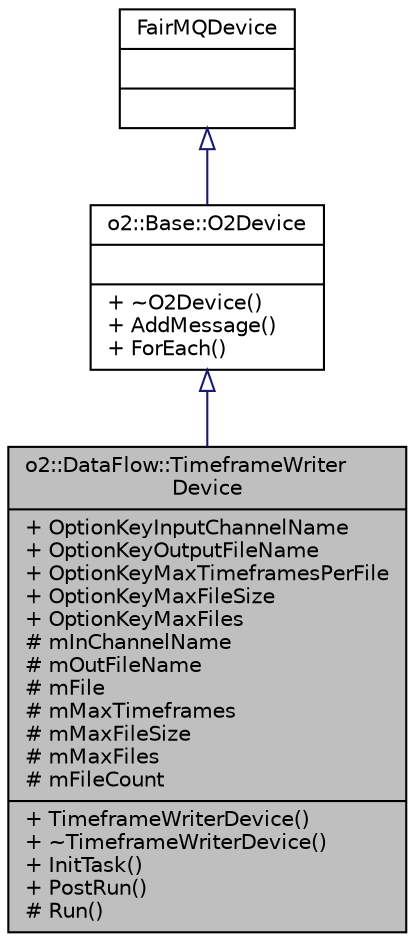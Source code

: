 digraph "o2::DataFlow::TimeframeWriterDevice"
{
 // INTERACTIVE_SVG=YES
  bgcolor="transparent";
  edge [fontname="Helvetica",fontsize="10",labelfontname="Helvetica",labelfontsize="10"];
  node [fontname="Helvetica",fontsize="10",shape=record];
  Node1 [label="{o2::DataFlow::TimeframeWriter\lDevice\n|+ OptionKeyInputChannelName\l+ OptionKeyOutputFileName\l+ OptionKeyMaxTimeframesPerFile\l+ OptionKeyMaxFileSize\l+ OptionKeyMaxFiles\l# mInChannelName\l# mOutFileName\l# mFile\l# mMaxTimeframes\l# mMaxFileSize\l# mMaxFiles\l# mFileCount\l|+ TimeframeWriterDevice()\l+ ~TimeframeWriterDevice()\l+ InitTask()\l+ PostRun()\l# Run()\l}",height=0.2,width=0.4,color="black", fillcolor="grey75", style="filled" fontcolor="black"];
  Node2 -> Node1 [dir="back",color="midnightblue",fontsize="10",style="solid",arrowtail="onormal",fontname="Helvetica"];
  Node2 [label="{o2::Base::O2Device\n||+ ~O2Device()\l+ AddMessage()\l+ ForEach()\l}",height=0.2,width=0.4,color="black",URL="$da/df6/classo2_1_1Base_1_1O2Device.html"];
  Node3 -> Node2 [dir="back",color="midnightblue",fontsize="10",style="solid",arrowtail="onormal",fontname="Helvetica"];
  Node3 [label="{FairMQDevice\n||}",height=0.2,width=0.4,color="black",URL="$db/dfe/classFairMQDevice.html"];
}
